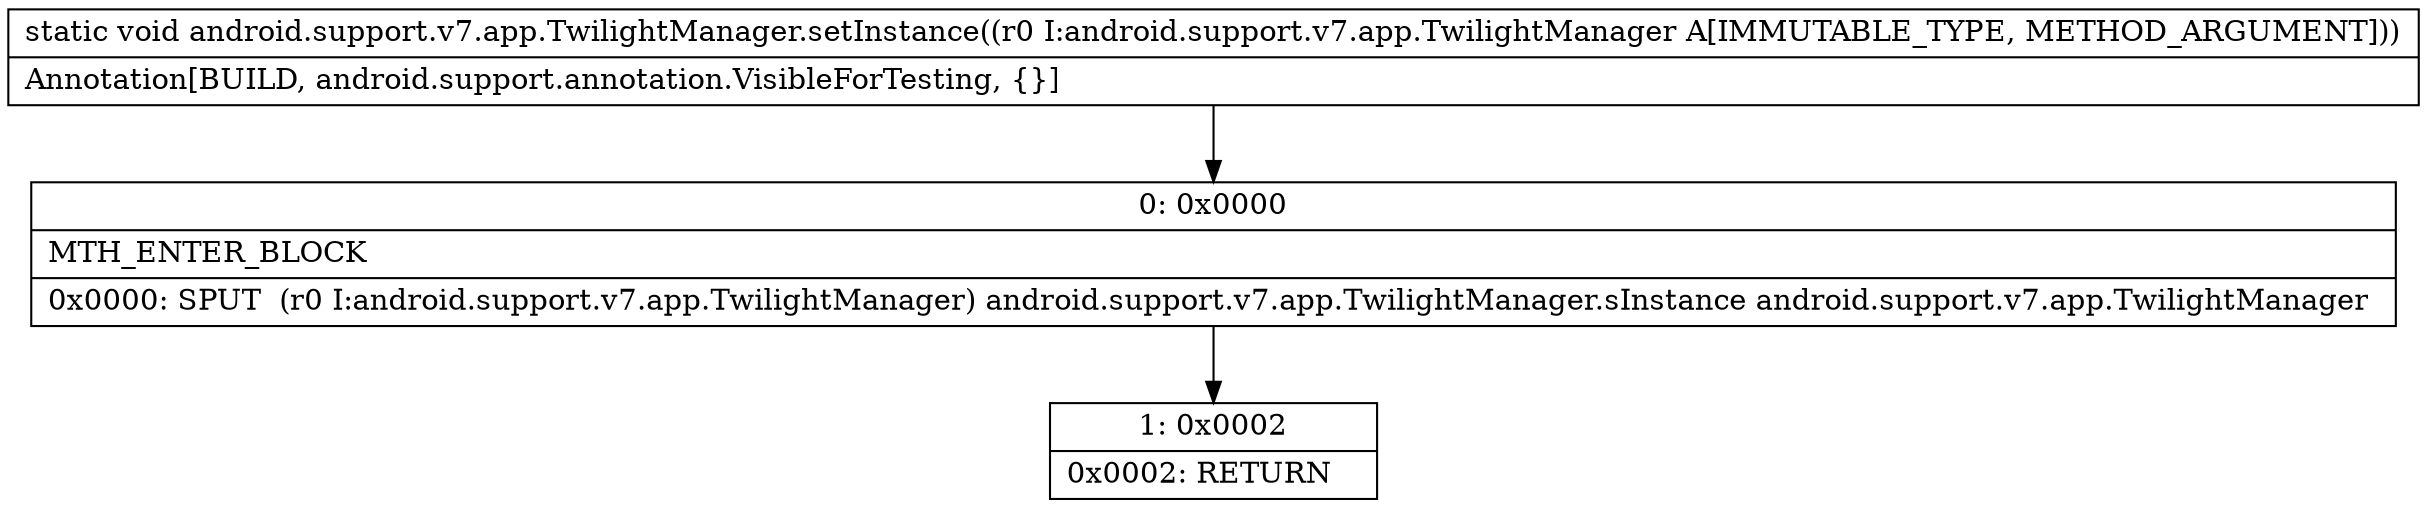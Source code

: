 digraph "CFG forandroid.support.v7.app.TwilightManager.setInstance(Landroid\/support\/v7\/app\/TwilightManager;)V" {
Node_0 [shape=record,label="{0\:\ 0x0000|MTH_ENTER_BLOCK\l|0x0000: SPUT  (r0 I:android.support.v7.app.TwilightManager) android.support.v7.app.TwilightManager.sInstance android.support.v7.app.TwilightManager \l}"];
Node_1 [shape=record,label="{1\:\ 0x0002|0x0002: RETURN   \l}"];
MethodNode[shape=record,label="{static void android.support.v7.app.TwilightManager.setInstance((r0 I:android.support.v7.app.TwilightManager A[IMMUTABLE_TYPE, METHOD_ARGUMENT]))  | Annotation[BUILD, android.support.annotation.VisibleForTesting, \{\}]\l}"];
MethodNode -> Node_0;
Node_0 -> Node_1;
}

